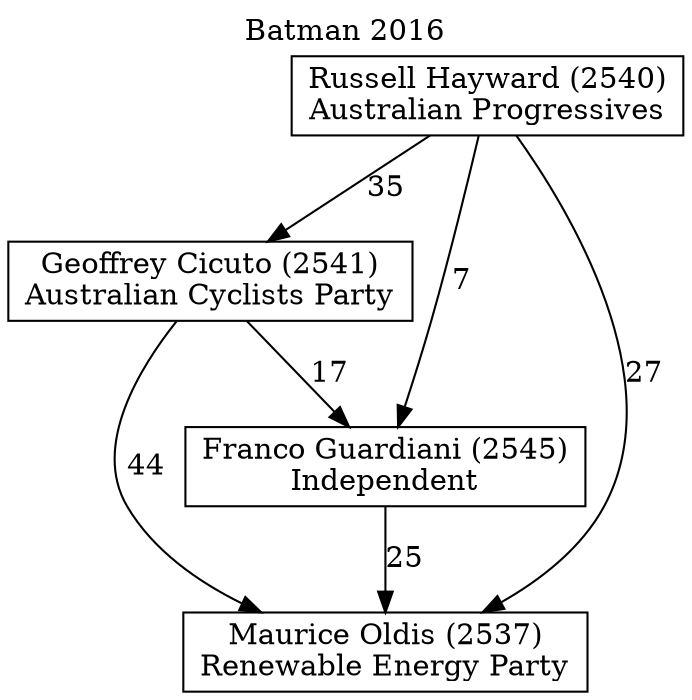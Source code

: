 // House preference flow
digraph "Maurice Oldis (2537)_Batman_2016" {
	graph [label="Batman 2016" labelloc=t mclimit=10]
	node [shape=box]
	"Russell Hayward (2540)" [label="Russell Hayward (2540)
Australian Progressives"]
	"Geoffrey Cicuto (2541)" [label="Geoffrey Cicuto (2541)
Australian Cyclists Party"]
	"Franco Guardiani (2545)" [label="Franco Guardiani (2545)
Independent"]
	"Maurice Oldis (2537)" [label="Maurice Oldis (2537)
Renewable Energy Party"]
	"Geoffrey Cicuto (2541)" -> "Franco Guardiani (2545)" [label=17]
	"Russell Hayward (2540)" -> "Geoffrey Cicuto (2541)" [label=35]
	"Russell Hayward (2540)" -> "Franco Guardiani (2545)" [label=7]
	"Russell Hayward (2540)" -> "Maurice Oldis (2537)" [label=27]
	"Franco Guardiani (2545)" -> "Maurice Oldis (2537)" [label=25]
	"Geoffrey Cicuto (2541)" -> "Maurice Oldis (2537)" [label=44]
}
